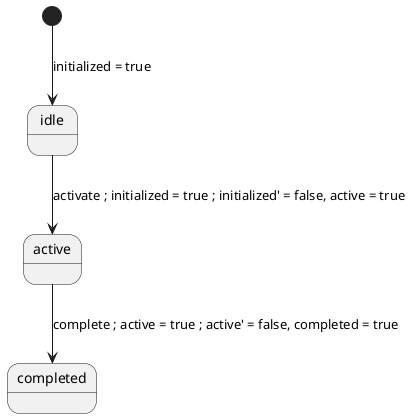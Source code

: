 @startuml

state "idle" as s0
state "active" as s1
state "completed" as s2

[*] --> s0 : initialized = true
s0 --> s1 : activate ; initialized = true ; initialized' = false, active = true
s1 --> s2 : complete ; active = true ; active' = false, completed = true

@enduml